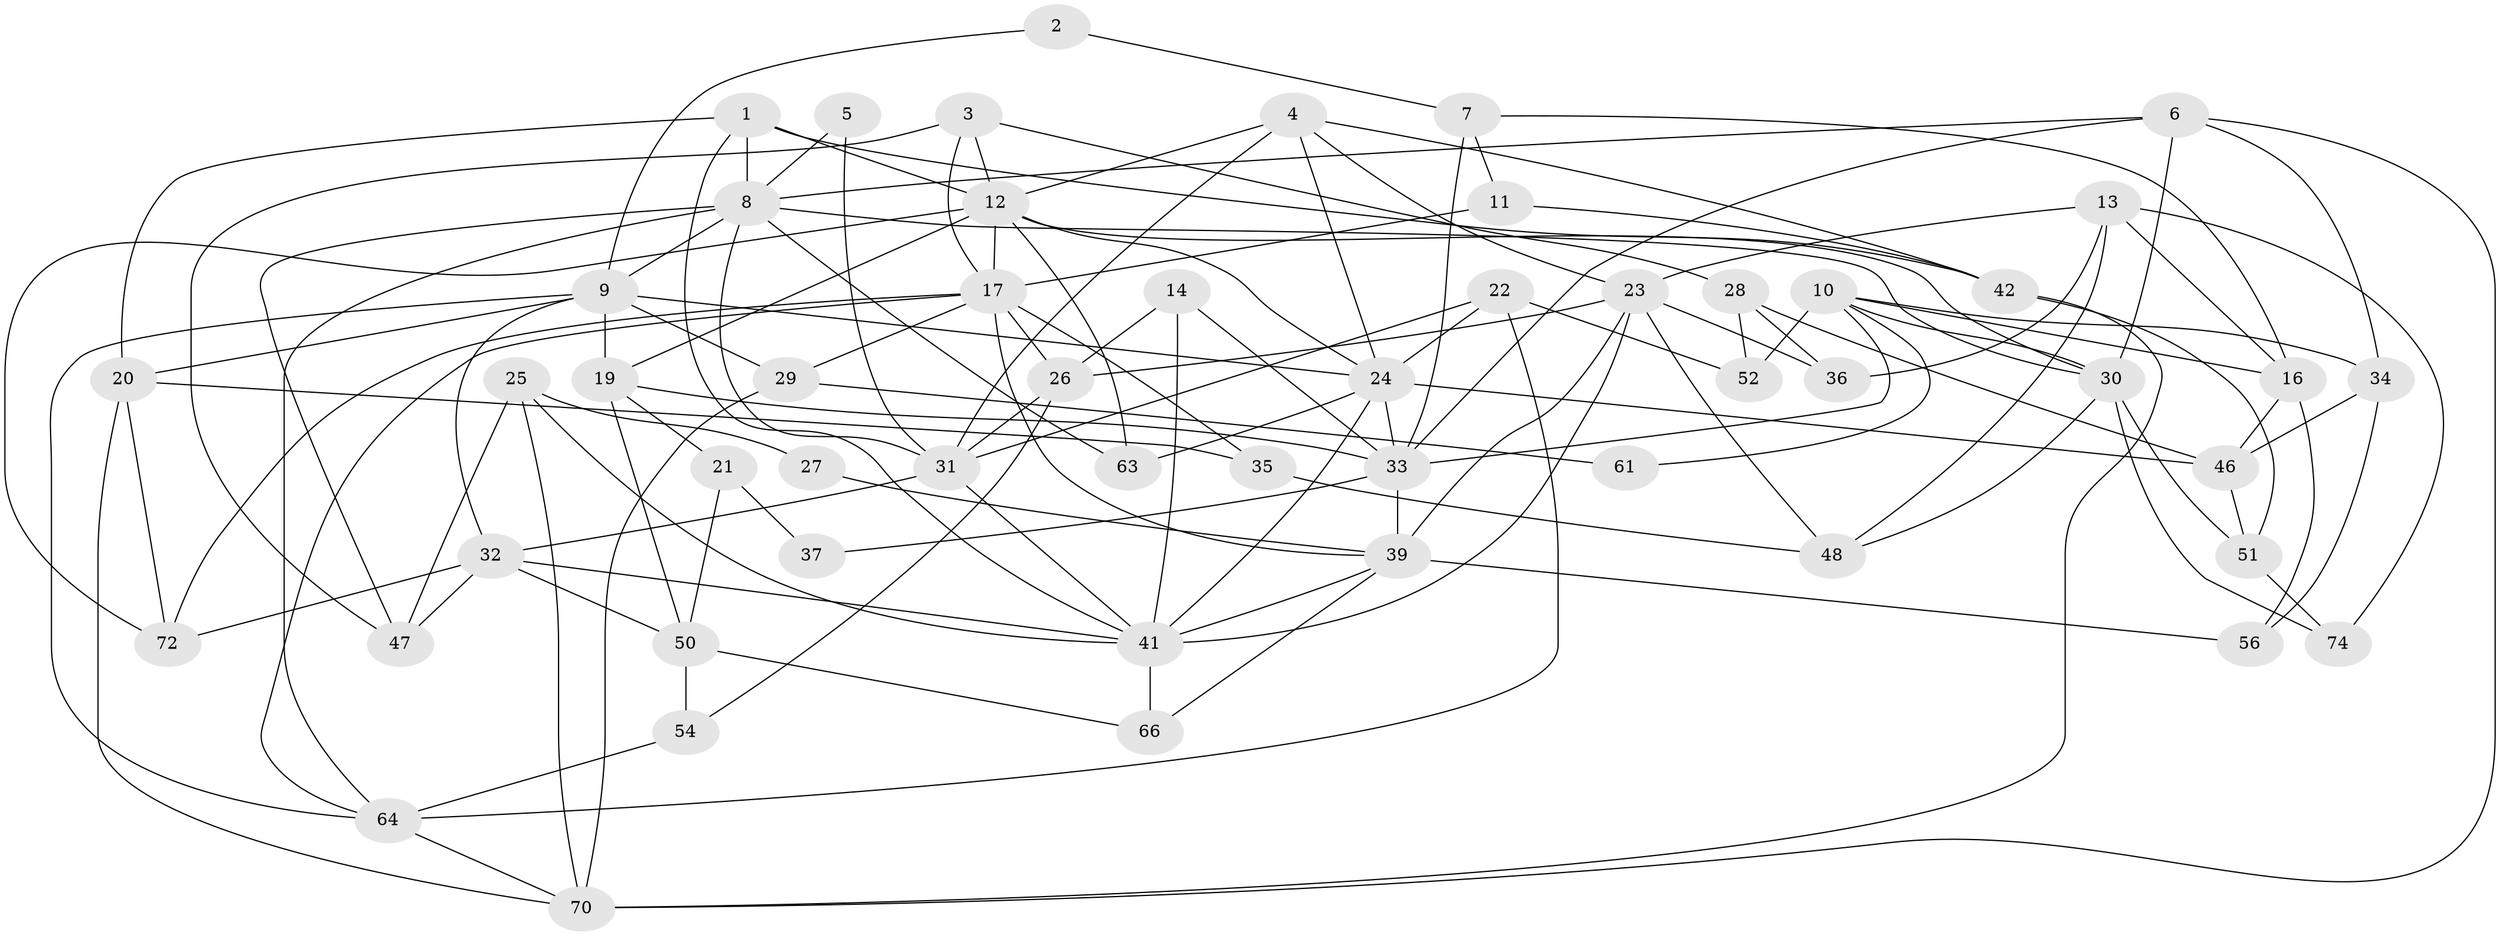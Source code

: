 // original degree distribution, {2: 0.10526315789473684, 3: 0.2631578947368421, 5: 0.21052631578947367, 4: 0.3026315789473684, 6: 0.10526315789473684, 8: 0.013157894736842105}
// Generated by graph-tools (version 1.1) at 2025/11/02/27/25 16:11:20]
// undirected, 53 vertices, 127 edges
graph export_dot {
graph [start="1"]
  node [color=gray90,style=filled];
  1 [super="+76"];
  2;
  3 [super="+15"];
  4 [super="+18"];
  5;
  6;
  7;
  8 [super="+58"];
  9 [super="+71"];
  10 [super="+59"];
  11;
  12 [super="+38"];
  13;
  14 [super="+68"];
  16 [super="+62"];
  17 [super="+67"];
  19 [super="+44"];
  20 [super="+45"];
  21;
  22;
  23 [super="+43"];
  24 [super="+49"];
  25;
  26;
  27;
  28;
  29;
  30 [super="+55"];
  31 [super="+57"];
  32 [super="+40"];
  33 [super="+53"];
  34 [super="+60"];
  35;
  36;
  37;
  39 [super="+69"];
  41 [super="+65"];
  42;
  46;
  47;
  48;
  50;
  51;
  52;
  54;
  56;
  61;
  63;
  64 [super="+75"];
  66;
  70 [super="+73"];
  72;
  74;
  1 -- 20;
  1 -- 8;
  1 -- 41;
  1 -- 42;
  1 -- 12;
  2 -- 7;
  2 -- 9;
  3 -- 47;
  3 -- 17;
  3 -- 28;
  3 -- 12;
  4 -- 12;
  4 -- 23;
  4 -- 24;
  4 -- 42;
  4 -- 31;
  5 -- 8;
  5 -- 31;
  6 -- 70;
  6 -- 30;
  6 -- 33;
  6 -- 34;
  6 -- 8;
  7 -- 33;
  7 -- 16;
  7 -- 11;
  8 -- 9;
  8 -- 63;
  8 -- 47;
  8 -- 64;
  8 -- 30;
  8 -- 31;
  9 -- 64;
  9 -- 29;
  9 -- 19;
  9 -- 24;
  9 -- 20;
  9 -- 32;
  10 -- 33;
  10 -- 16;
  10 -- 30;
  10 -- 61;
  10 -- 52;
  10 -- 34;
  11 -- 42;
  11 -- 17;
  12 -- 24;
  12 -- 19;
  12 -- 30;
  12 -- 17;
  12 -- 72;
  12 -- 63;
  13 -- 36;
  13 -- 74;
  13 -- 16;
  13 -- 48;
  13 -- 23;
  14 -- 41;
  14 -- 26;
  14 -- 33;
  16 -- 56;
  16 -- 46;
  17 -- 72;
  17 -- 35;
  17 -- 64;
  17 -- 39;
  17 -- 26;
  17 -- 29;
  19 -- 21;
  19 -- 50;
  19 -- 33;
  20 -- 72;
  20 -- 70;
  20 -- 35;
  21 -- 50;
  21 -- 37;
  22 -- 24;
  22 -- 31;
  22 -- 52;
  22 -- 64;
  23 -- 26;
  23 -- 48;
  23 -- 36;
  23 -- 39;
  23 -- 41;
  24 -- 63;
  24 -- 41;
  24 -- 46;
  24 -- 33;
  25 -- 27;
  25 -- 47;
  25 -- 70;
  25 -- 41;
  26 -- 54;
  26 -- 31;
  27 -- 39;
  28 -- 46;
  28 -- 36;
  28 -- 52;
  29 -- 61;
  29 -- 70;
  30 -- 48;
  30 -- 74;
  30 -- 51;
  31 -- 41;
  31 -- 32 [weight=2];
  32 -- 50;
  32 -- 41;
  32 -- 72;
  32 -- 47;
  33 -- 39;
  33 -- 37;
  34 -- 46;
  34 -- 56;
  35 -- 48;
  39 -- 66;
  39 -- 56;
  39 -- 41;
  41 -- 66;
  42 -- 51;
  42 -- 70;
  46 -- 51;
  50 -- 54;
  50 -- 66;
  51 -- 74;
  54 -- 64;
  64 -- 70;
}
